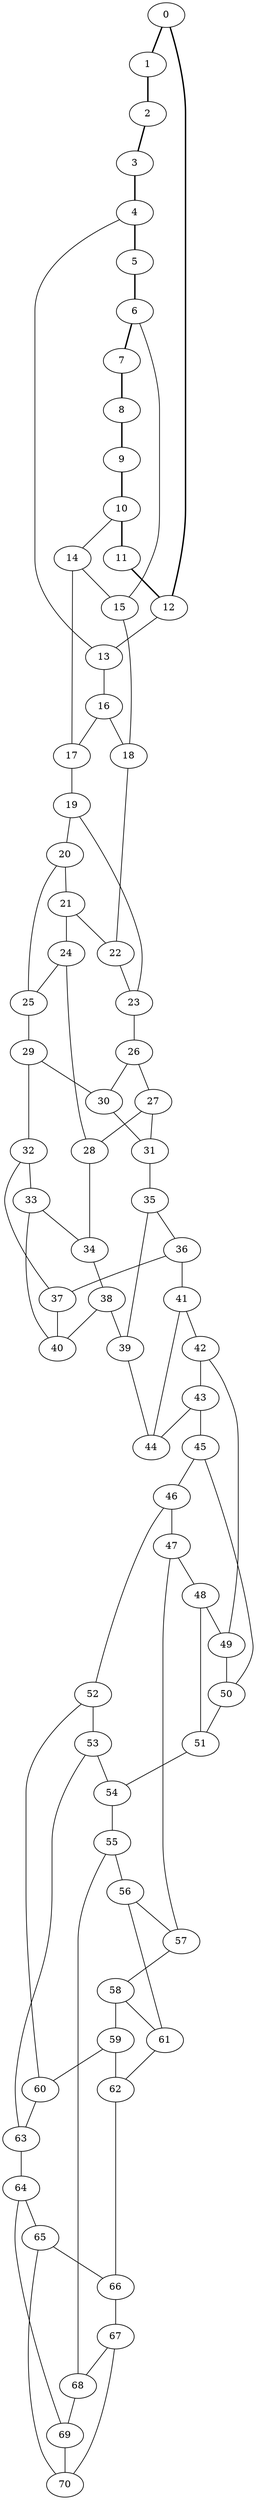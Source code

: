 graph G {
0 [ pos = " 38.00,0.00!" ];
0 -- 1[style=bold];
0 -- 12[style=bold];
1 [ pos = " 33.65,17.66!" ];
1 -- 2[style=bold];
2 [ pos = " 21.59,31.27!" ];
2 -- 3[style=bold];
3 [ pos = " 4.58,37.72!" ];
3 -- 4[style=bold];
4 [ pos = " -13.47,35.53!" ];
4 -- 5[style=bold];
4 -- 13;
5 [ pos = " -28.44,25.20!" ];
5 -- 6[style=bold];
6 [ pos = " -36.90,9.09!" ];
6 -- 7[style=bold];
6 -- 15;
7 [ pos = " -36.90,-9.09!" ];
7 -- 8[style=bold];
8 [ pos = " -28.44,-25.20!" ];
8 -- 9[style=bold];
9 [ pos = " -13.47,-35.53!" ];
9 -- 10[style=bold];
10 [ pos = " 4.58,-37.72!" ];
10 -- 11[style=bold];
10 -- 14;
11 [ pos = " 21.59,-31.27!" ];
11 -- 12[style=bold];
12 [ pos = " 33.65,-17.66!" ];
12 -- 13;
13 -- 16;
14 -- 15;
14 -- 17;
15 -- 18;
16 -- 17;
16 -- 18;
17 -- 19;
18 -- 22;
19 -- 20;
19 -- 23;
20 -- 21;
20 -- 25;
21 -- 22;
21 -- 24;
22 -- 23;
23 -- 26;
24 -- 25;
24 -- 28;
25 -- 29;
26 -- 27;
26 -- 30;
27 -- 28;
27 -- 31;
28 -- 34;
29 -- 30;
29 -- 32;
30 -- 31;
31 -- 35;
32 -- 33;
32 -- 37;
33 -- 34;
33 -- 40;
34 -- 38;
35 -- 36;
35 -- 39;
36 -- 37;
36 -- 41;
37 -- 40;
38 -- 39;
38 -- 40;
39 -- 44;
41 -- 42;
41 -- 44;
42 -- 43;
42 -- 49;
43 -- 44;
43 -- 45;
45 -- 46;
45 -- 50;
46 -- 47;
46 -- 52;
47 -- 48;
47 -- 57;
48 -- 49;
48 -- 51;
49 -- 50;
50 -- 51;
51 -- 54;
52 -- 53;
52 -- 60;
53 -- 54;
53 -- 63;
54 -- 55;
55 -- 56;
55 -- 68;
56 -- 57;
56 -- 61;
57 -- 58;
58 -- 59;
58 -- 61;
59 -- 60;
59 -- 62;
60 -- 63;
61 -- 62;
62 -- 66;
63 -- 64;
64 -- 65;
64 -- 69;
65 -- 66;
65 -- 70;
66 -- 67;
67 -- 68;
67 -- 70;
68 -- 69;
69 -- 70;
}
